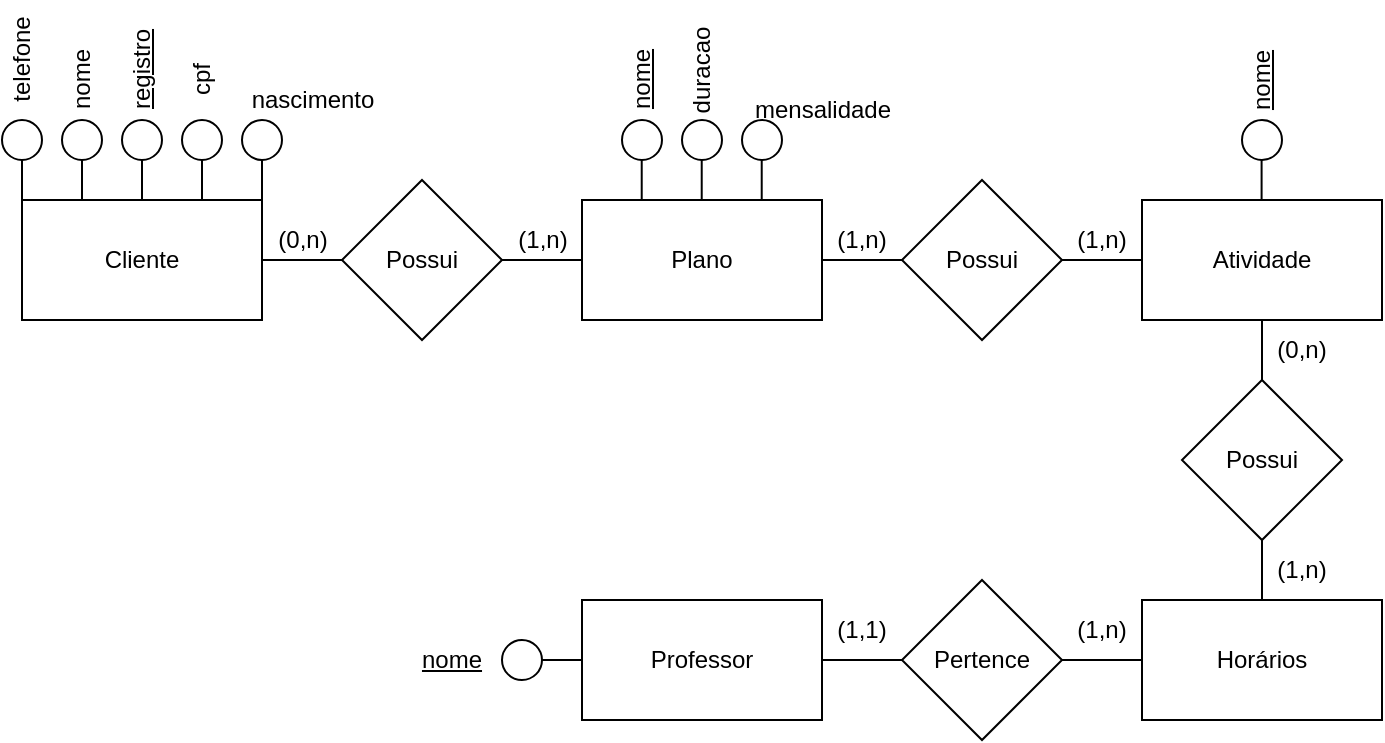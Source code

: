 <mxfile version="17.4.5" type="github">
  <diagram id="_srXjLKjGfSBkvNmS1eG" name="Page-1">
    <mxGraphModel dx="782" dy="680" grid="1" gridSize="10" guides="1" tooltips="1" connect="1" arrows="1" fold="1" page="1" pageScale="1" pageWidth="827" pageHeight="1169" math="0" shadow="0">
      <root>
        <mxCell id="0" />
        <mxCell id="1" parent="0" />
        <mxCell id="_5C4xssJZdJjozjm8jtO-1" value="Cliente" style="rounded=0;whiteSpace=wrap;html=1;fillColor=#FFFFFF;" parent="1" vertex="1">
          <mxGeometry x="40" y="190" width="120" height="60" as="geometry" />
        </mxCell>
        <mxCell id="_5C4xssJZdJjozjm8jtO-2" value="Possui" style="rhombus;whiteSpace=wrap;html=1;fillColor=#FFFFFF;" parent="1" vertex="1">
          <mxGeometry x="200" y="180" width="80" height="80" as="geometry" />
        </mxCell>
        <mxCell id="_5C4xssJZdJjozjm8jtO-3" value="Plano" style="rounded=0;whiteSpace=wrap;html=1;fillColor=#FFFFFF;" parent="1" vertex="1">
          <mxGeometry x="320" y="190" width="120" height="60" as="geometry" />
        </mxCell>
        <mxCell id="_5C4xssJZdJjozjm8jtO-4" value="Possui" style="rhombus;whiteSpace=wrap;html=1;fillColor=#FFFFFF;" parent="1" vertex="1">
          <mxGeometry x="480" y="180" width="80" height="80" as="geometry" />
        </mxCell>
        <mxCell id="_5C4xssJZdJjozjm8jtO-5" value="Atividade" style="rounded=0;whiteSpace=wrap;html=1;fillColor=#FFFFFF;" parent="1" vertex="1">
          <mxGeometry x="600" y="190" width="120" height="60" as="geometry" />
        </mxCell>
        <mxCell id="_5C4xssJZdJjozjm8jtO-6" value="Possui" style="rhombus;whiteSpace=wrap;html=1;fillColor=#FFFFFF;" parent="1" vertex="1">
          <mxGeometry x="620" y="280" width="80" height="80" as="geometry" />
        </mxCell>
        <mxCell id="_5C4xssJZdJjozjm8jtO-7" value="Horários" style="rounded=0;whiteSpace=wrap;html=1;fillColor=#FFFFFF;" parent="1" vertex="1">
          <mxGeometry x="600" y="390" width="120" height="60" as="geometry" />
        </mxCell>
        <mxCell id="_5C4xssJZdJjozjm8jtO-8" value="Pertence" style="rhombus;whiteSpace=wrap;html=1;fillColor=#FFFFFF;" parent="1" vertex="1">
          <mxGeometry x="480" y="380" width="80" height="80" as="geometry" />
        </mxCell>
        <mxCell id="_5C4xssJZdJjozjm8jtO-9" value="Professor" style="rounded=0;whiteSpace=wrap;html=1;fillColor=#FFFFFF;" parent="1" vertex="1">
          <mxGeometry x="320" y="390" width="120" height="60" as="geometry" />
        </mxCell>
        <mxCell id="_5C4xssJZdJjozjm8jtO-12" value="" style="endArrow=none;html=1;rounded=0;exitX=1;exitY=0.5;exitDx=0;exitDy=0;" parent="1" source="_5C4xssJZdJjozjm8jtO-1" edge="1">
          <mxGeometry width="50" height="50" relative="1" as="geometry">
            <mxPoint x="150" y="270" as="sourcePoint" />
            <mxPoint x="200" y="220" as="targetPoint" />
          </mxGeometry>
        </mxCell>
        <mxCell id="_5C4xssJZdJjozjm8jtO-13" value="" style="endArrow=none;html=1;rounded=0;entryX=0;entryY=0.5;entryDx=0;entryDy=0;" parent="1" target="_5C4xssJZdJjozjm8jtO-3" edge="1">
          <mxGeometry width="50" height="50" relative="1" as="geometry">
            <mxPoint x="280" y="220" as="sourcePoint" />
            <mxPoint x="330" y="170" as="targetPoint" />
          </mxGeometry>
        </mxCell>
        <mxCell id="_5C4xssJZdJjozjm8jtO-14" value="(0,n)" style="text;html=1;align=center;verticalAlign=middle;resizable=0;points=[];autosize=1;strokeColor=none;fillColor=none;" parent="1" vertex="1">
          <mxGeometry x="160" y="200" width="40" height="20" as="geometry" />
        </mxCell>
        <mxCell id="_5C4xssJZdJjozjm8jtO-15" value="" style="endArrow=none;html=1;rounded=0;exitX=0;exitY=0.5;exitDx=0;exitDy=0;entryX=1;entryY=0.5;entryDx=0;entryDy=0;" parent="1" source="_5C4xssJZdJjozjm8jtO-4" target="_5C4xssJZdJjozjm8jtO-3" edge="1">
          <mxGeometry width="50" height="50" relative="1" as="geometry">
            <mxPoint x="390" y="280" as="sourcePoint" />
            <mxPoint x="440" y="230" as="targetPoint" />
          </mxGeometry>
        </mxCell>
        <mxCell id="_5C4xssJZdJjozjm8jtO-16" value="(1,n)" style="text;html=1;strokeColor=none;fillColor=none;align=center;verticalAlign=middle;whiteSpace=wrap;rounded=0;" parent="1" vertex="1">
          <mxGeometry x="430" y="195" width="60" height="30" as="geometry" />
        </mxCell>
        <mxCell id="_5C4xssJZdJjozjm8jtO-17" value="" style="endArrow=none;html=1;rounded=0;entryX=0;entryY=0.5;entryDx=0;entryDy=0;" parent="1" target="_5C4xssJZdJjozjm8jtO-5" edge="1">
          <mxGeometry width="50" height="50" relative="1" as="geometry">
            <mxPoint x="560" y="220" as="sourcePoint" />
            <mxPoint x="610" y="170" as="targetPoint" />
          </mxGeometry>
        </mxCell>
        <mxCell id="_5C4xssJZdJjozjm8jtO-18" value="" style="endArrow=none;html=1;rounded=0;exitX=0.5;exitY=0;exitDx=0;exitDy=0;" parent="1" source="_5C4xssJZdJjozjm8jtO-6" edge="1">
          <mxGeometry width="50" height="50" relative="1" as="geometry">
            <mxPoint x="610" y="300" as="sourcePoint" />
            <mxPoint x="660" y="250" as="targetPoint" />
          </mxGeometry>
        </mxCell>
        <mxCell id="_5C4xssJZdJjozjm8jtO-19" value="" style="endArrow=none;html=1;rounded=0;exitX=0.5;exitY=0;exitDx=0;exitDy=0;entryX=0.5;entryY=1;entryDx=0;entryDy=0;" parent="1" source="_5C4xssJZdJjozjm8jtO-7" target="_5C4xssJZdJjozjm8jtO-6" edge="1">
          <mxGeometry width="50" height="50" relative="1" as="geometry">
            <mxPoint x="610" y="450" as="sourcePoint" />
            <mxPoint x="660" y="400" as="targetPoint" />
          </mxGeometry>
        </mxCell>
        <mxCell id="_5C4xssJZdJjozjm8jtO-20" value="" style="endArrow=none;html=1;rounded=0;exitX=1;exitY=0.5;exitDx=0;exitDy=0;" parent="1" source="_5C4xssJZdJjozjm8jtO-9" edge="1">
          <mxGeometry width="50" height="50" relative="1" as="geometry">
            <mxPoint x="430" y="470" as="sourcePoint" />
            <mxPoint x="480" y="420" as="targetPoint" />
          </mxGeometry>
        </mxCell>
        <mxCell id="_5C4xssJZdJjozjm8jtO-24" value="" style="endArrow=none;html=1;rounded=0;exitX=0;exitY=0.5;exitDx=0;exitDy=0;entryX=1;entryY=0.5;entryDx=0;entryDy=0;" parent="1" source="_5C4xssJZdJjozjm8jtO-7" target="_5C4xssJZdJjozjm8jtO-8" edge="1">
          <mxGeometry width="50" height="50" relative="1" as="geometry">
            <mxPoint x="390" y="380" as="sourcePoint" />
            <mxPoint x="440" y="330" as="targetPoint" />
          </mxGeometry>
        </mxCell>
        <mxCell id="_5C4xssJZdJjozjm8jtO-25" value="(1,1)" style="text;html=1;strokeColor=none;fillColor=none;align=center;verticalAlign=middle;whiteSpace=wrap;rounded=0;" parent="1" vertex="1">
          <mxGeometry x="430" y="390" width="60" height="30" as="geometry" />
        </mxCell>
        <mxCell id="_5C4xssJZdJjozjm8jtO-26" value="(0,n)" style="text;html=1;strokeColor=none;fillColor=none;align=center;verticalAlign=middle;whiteSpace=wrap;rounded=0;" parent="1" vertex="1">
          <mxGeometry x="650" y="250" width="60" height="30" as="geometry" />
        </mxCell>
        <mxCell id="_5C4xssJZdJjozjm8jtO-27" value="" style="ellipse;whiteSpace=wrap;html=1;aspect=fixed;fillColor=#FFFFFF;" parent="1" vertex="1">
          <mxGeometry x="90" y="150" width="20" height="20" as="geometry" />
        </mxCell>
        <mxCell id="_5C4xssJZdJjozjm8jtO-28" value="" style="ellipse;whiteSpace=wrap;html=1;aspect=fixed;fillColor=#FFFFFF;" parent="1" vertex="1">
          <mxGeometry x="120" y="150" width="20" height="20" as="geometry" />
        </mxCell>
        <mxCell id="_5C4xssJZdJjozjm8jtO-29" value="" style="ellipse;whiteSpace=wrap;html=1;aspect=fixed;fillColor=#FFFFFF;" parent="1" vertex="1">
          <mxGeometry x="60" y="150" width="20" height="20" as="geometry" />
        </mxCell>
        <mxCell id="_5C4xssJZdJjozjm8jtO-30" value="" style="ellipse;whiteSpace=wrap;html=1;aspect=fixed;fillColor=#FFFFFF;" parent="1" vertex="1">
          <mxGeometry x="150" y="150" width="20" height="20" as="geometry" />
        </mxCell>
        <mxCell id="_5C4xssJZdJjozjm8jtO-31" value="" style="ellipse;whiteSpace=wrap;html=1;aspect=fixed;fillColor=#FFFFFF;" parent="1" vertex="1">
          <mxGeometry x="30" y="150" width="20" height="20" as="geometry" />
        </mxCell>
        <mxCell id="_5C4xssJZdJjozjm8jtO-32" value="" style="endArrow=none;html=1;rounded=0;entryX=0.5;entryY=1;entryDx=0;entryDy=0;exitX=0;exitY=0;exitDx=0;exitDy=0;" parent="1" source="_5C4xssJZdJjozjm8jtO-1" target="_5C4xssJZdJjozjm8jtO-31" edge="1">
          <mxGeometry width="50" height="50" relative="1" as="geometry">
            <mxPoint x="30" y="210" as="sourcePoint" />
            <mxPoint x="80" y="160" as="targetPoint" />
          </mxGeometry>
        </mxCell>
        <mxCell id="_5C4xssJZdJjozjm8jtO-33" value="" style="endArrow=none;html=1;rounded=0;exitX=0.25;exitY=0;exitDx=0;exitDy=0;" parent="1" source="_5C4xssJZdJjozjm8jtO-1" edge="1">
          <mxGeometry width="50" height="50" relative="1" as="geometry">
            <mxPoint x="20" y="220" as="sourcePoint" />
            <mxPoint x="70" y="170" as="targetPoint" />
          </mxGeometry>
        </mxCell>
        <mxCell id="_5C4xssJZdJjozjm8jtO-34" value="" style="endArrow=none;html=1;rounded=0;exitX=0.5;exitY=1;exitDx=0;exitDy=0;entryX=0.5;entryY=0;entryDx=0;entryDy=0;" parent="1" source="_5C4xssJZdJjozjm8jtO-27" target="_5C4xssJZdJjozjm8jtO-1" edge="1">
          <mxGeometry width="50" height="50" relative="1" as="geometry">
            <mxPoint x="70" y="180" as="sourcePoint" />
            <mxPoint x="120" y="130" as="targetPoint" />
          </mxGeometry>
        </mxCell>
        <mxCell id="_5C4xssJZdJjozjm8jtO-35" value="" style="endArrow=none;html=1;rounded=0;exitX=0.5;exitY=1;exitDx=0;exitDy=0;entryX=0.75;entryY=0;entryDx=0;entryDy=0;" parent="1" source="_5C4xssJZdJjozjm8jtO-28" target="_5C4xssJZdJjozjm8jtO-1" edge="1">
          <mxGeometry width="50" height="50" relative="1" as="geometry">
            <mxPoint x="110" y="180" as="sourcePoint" />
            <mxPoint x="160" y="130" as="targetPoint" />
          </mxGeometry>
        </mxCell>
        <mxCell id="_5C4xssJZdJjozjm8jtO-36" value="" style="endArrow=none;html=1;rounded=0;exitX=0.5;exitY=1;exitDx=0;exitDy=0;entryX=0.75;entryY=0;entryDx=0;entryDy=0;" parent="1" edge="1">
          <mxGeometry width="50" height="50" relative="1" as="geometry">
            <mxPoint x="160" y="170" as="sourcePoint" />
            <mxPoint x="160" y="190" as="targetPoint" />
          </mxGeometry>
        </mxCell>
        <mxCell id="_5C4xssJZdJjozjm8jtO-37" value="nome" style="text;html=1;align=center;verticalAlign=middle;resizable=0;points=[];autosize=1;strokeColor=none;fillColor=none;rotation=-90;" parent="1" vertex="1">
          <mxGeometry x="45" y="120" width="50" height="20" as="geometry" />
        </mxCell>
        <mxCell id="_5C4xssJZdJjozjm8jtO-38" value="&lt;u&gt;registro&lt;/u&gt;" style="text;html=1;align=center;verticalAlign=middle;resizable=0;points=[];autosize=1;strokeColor=none;fillColor=none;rotation=-90;" parent="1" vertex="1">
          <mxGeometry x="70" y="115" width="60" height="20" as="geometry" />
        </mxCell>
        <mxCell id="_5C4xssJZdJjozjm8jtO-39" value="cpf" style="text;html=1;align=center;verticalAlign=middle;resizable=0;points=[];autosize=1;strokeColor=none;fillColor=none;rotation=-90;" parent="1" vertex="1">
          <mxGeometry x="115" y="120" width="30" height="20" as="geometry" />
        </mxCell>
        <mxCell id="_5C4xssJZdJjozjm8jtO-40" value="telefone" style="text;html=1;align=center;verticalAlign=middle;resizable=0;points=[];autosize=1;strokeColor=none;fillColor=none;rotation=-90;" parent="1" vertex="1">
          <mxGeometry x="10" y="110" width="60" height="20" as="geometry" />
        </mxCell>
        <mxCell id="_5C4xssJZdJjozjm8jtO-41" value="nascimento" style="text;html=1;align=center;verticalAlign=middle;resizable=0;points=[];autosize=1;strokeColor=none;fillColor=none;rotation=0;" parent="1" vertex="1">
          <mxGeometry x="145" y="130" width="80" height="20" as="geometry" />
        </mxCell>
        <mxCell id="_5C4xssJZdJjozjm8jtO-42" value="" style="ellipse;whiteSpace=wrap;html=1;aspect=fixed;fillColor=#FFFFFF;" parent="1" vertex="1">
          <mxGeometry x="370" y="150" width="20" height="20" as="geometry" />
        </mxCell>
        <mxCell id="_5C4xssJZdJjozjm8jtO-43" value="" style="ellipse;whiteSpace=wrap;html=1;aspect=fixed;fillColor=#FFFFFF;" parent="1" vertex="1">
          <mxGeometry x="400" y="150" width="20" height="20" as="geometry" />
        </mxCell>
        <mxCell id="_5C4xssJZdJjozjm8jtO-44" value="" style="ellipse;whiteSpace=wrap;html=1;aspect=fixed;fillColor=#FFFFFF;" parent="1" vertex="1">
          <mxGeometry x="340" y="150" width="20" height="20" as="geometry" />
        </mxCell>
        <mxCell id="_5C4xssJZdJjozjm8jtO-45" value="" style="endArrow=none;html=1;rounded=0;exitX=0.5;exitY=1;exitDx=0;exitDy=0;entryX=0.75;entryY=0;entryDx=0;entryDy=0;" parent="1" edge="1">
          <mxGeometry width="50" height="50" relative="1" as="geometry">
            <mxPoint x="349.86" y="170" as="sourcePoint" />
            <mxPoint x="349.86" y="190" as="targetPoint" />
          </mxGeometry>
        </mxCell>
        <mxCell id="_5C4xssJZdJjozjm8jtO-46" value="" style="endArrow=none;html=1;rounded=0;exitX=0.5;exitY=1;exitDx=0;exitDy=0;entryX=0.75;entryY=0;entryDx=0;entryDy=0;" parent="1" edge="1">
          <mxGeometry width="50" height="50" relative="1" as="geometry">
            <mxPoint x="379.86" y="170" as="sourcePoint" />
            <mxPoint x="379.86" y="190" as="targetPoint" />
          </mxGeometry>
        </mxCell>
        <mxCell id="_5C4xssJZdJjozjm8jtO-47" value="" style="endArrow=none;html=1;rounded=0;exitX=0.5;exitY=1;exitDx=0;exitDy=0;entryX=0.75;entryY=0;entryDx=0;entryDy=0;" parent="1" edge="1">
          <mxGeometry width="50" height="50" relative="1" as="geometry">
            <mxPoint x="409.86" y="170" as="sourcePoint" />
            <mxPoint x="409.86" y="190" as="targetPoint" />
          </mxGeometry>
        </mxCell>
        <mxCell id="_5C4xssJZdJjozjm8jtO-49" value="&lt;u&gt;nome&lt;/u&gt;" style="text;html=1;align=center;verticalAlign=middle;resizable=0;points=[];autosize=1;strokeColor=none;fillColor=none;rotation=-90;" parent="1" vertex="1">
          <mxGeometry x="325" y="120" width="50" height="20" as="geometry" />
        </mxCell>
        <mxCell id="_5C4xssJZdJjozjm8jtO-50" value="duracao" style="text;html=1;strokeColor=none;fillColor=none;align=center;verticalAlign=middle;whiteSpace=wrap;rounded=0;rotation=-90;" parent="1" vertex="1">
          <mxGeometry x="350" y="110" width="60" height="30" as="geometry" />
        </mxCell>
        <mxCell id="_5C4xssJZdJjozjm8jtO-51" value="mensalidade" style="text;html=1;align=center;verticalAlign=middle;resizable=0;points=[];autosize=1;strokeColor=none;fillColor=none;rotation=0;" parent="1" vertex="1">
          <mxGeometry x="400" y="135" width="80" height="20" as="geometry" />
        </mxCell>
        <mxCell id="_5C4xssJZdJjozjm8jtO-52" value="&lt;u&gt;nome&lt;/u&gt;" style="text;html=1;strokeColor=none;fillColor=none;align=center;verticalAlign=middle;whiteSpace=wrap;rounded=0;rotation=-90;" parent="1" vertex="1">
          <mxGeometry x="630" y="115" width="60" height="30" as="geometry" />
        </mxCell>
        <mxCell id="_5C4xssJZdJjozjm8jtO-53" value="" style="ellipse;whiteSpace=wrap;html=1;aspect=fixed;fillColor=#FFFFFF;" parent="1" vertex="1">
          <mxGeometry x="650" y="150" width="20" height="20" as="geometry" />
        </mxCell>
        <mxCell id="_5C4xssJZdJjozjm8jtO-54" value="" style="endArrow=none;html=1;rounded=0;exitX=0.5;exitY=1;exitDx=0;exitDy=0;entryX=0.75;entryY=0;entryDx=0;entryDy=0;" parent="1" edge="1">
          <mxGeometry width="50" height="50" relative="1" as="geometry">
            <mxPoint x="659.8" y="170" as="sourcePoint" />
            <mxPoint x="659.8" y="190" as="targetPoint" />
          </mxGeometry>
        </mxCell>
        <mxCell id="_5C4xssJZdJjozjm8jtO-67" value="" style="ellipse;whiteSpace=wrap;html=1;aspect=fixed;fillColor=#FFFFFF;" parent="1" vertex="1">
          <mxGeometry x="280" y="410" width="20" height="20" as="geometry" />
        </mxCell>
        <mxCell id="_5C4xssJZdJjozjm8jtO-68" value="" style="endArrow=none;html=1;rounded=0;exitX=1;exitY=0.5;exitDx=0;exitDy=0;" parent="1" source="_5C4xssJZdJjozjm8jtO-67" target="_5C4xssJZdJjozjm8jtO-9" edge="1">
          <mxGeometry width="50" height="50" relative="1" as="geometry">
            <mxPoint x="330" y="470" as="sourcePoint" />
            <mxPoint x="380" y="420" as="targetPoint" />
          </mxGeometry>
        </mxCell>
        <mxCell id="_5C4xssJZdJjozjm8jtO-70" value="&lt;u&gt;nome&lt;/u&gt;" style="text;html=1;strokeColor=none;fillColor=none;align=center;verticalAlign=middle;whiteSpace=wrap;rounded=0;" parent="1" vertex="1">
          <mxGeometry x="225" y="405" width="60" height="30" as="geometry" />
        </mxCell>
        <mxCell id="QMeJQ3TN8FPQKoefzsYd-1" value="(1,n)" style="text;html=1;align=center;verticalAlign=middle;resizable=0;points=[];autosize=1;strokeColor=none;fillColor=none;" vertex="1" parent="1">
          <mxGeometry x="280" y="200" width="40" height="20" as="geometry" />
        </mxCell>
        <mxCell id="QMeJQ3TN8FPQKoefzsYd-2" value="(1,n)" style="text;html=1;strokeColor=none;fillColor=none;align=center;verticalAlign=middle;whiteSpace=wrap;rounded=0;" vertex="1" parent="1">
          <mxGeometry x="550" y="195" width="60" height="30" as="geometry" />
        </mxCell>
        <mxCell id="QMeJQ3TN8FPQKoefzsYd-3" value="(1,n)" style="text;html=1;strokeColor=none;fillColor=none;align=center;verticalAlign=middle;whiteSpace=wrap;rounded=0;" vertex="1" parent="1">
          <mxGeometry x="650" y="360" width="60" height="30" as="geometry" />
        </mxCell>
        <mxCell id="QMeJQ3TN8FPQKoefzsYd-4" value="(1,n)" style="text;html=1;strokeColor=none;fillColor=none;align=center;verticalAlign=middle;whiteSpace=wrap;rounded=0;" vertex="1" parent="1">
          <mxGeometry x="550" y="390" width="60" height="30" as="geometry" />
        </mxCell>
      </root>
    </mxGraphModel>
  </diagram>
</mxfile>
